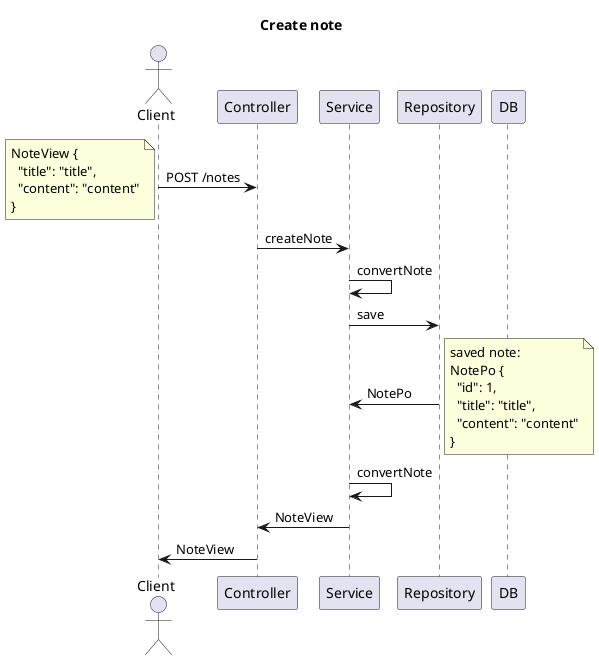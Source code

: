 @startuml

title "Create note"

actor Client as client
participant Controller as controller
participant Service as service
participant Repository as repository
participant DB as db

client -> controller: POST /notes
note left
NoteView {
  "title": "title",
  "content": "content"
}
end note
controller -> service: createNote
service -> service: convertNote
service -> repository: save
repository -> service: NotePo
note right
saved note:
NotePo {
  "id": 1,
  "title": "title",
  "content": "content"
}
end note
service -> service: convertNote
service -> controller: NoteView
controller -> client: NoteView

@enduml